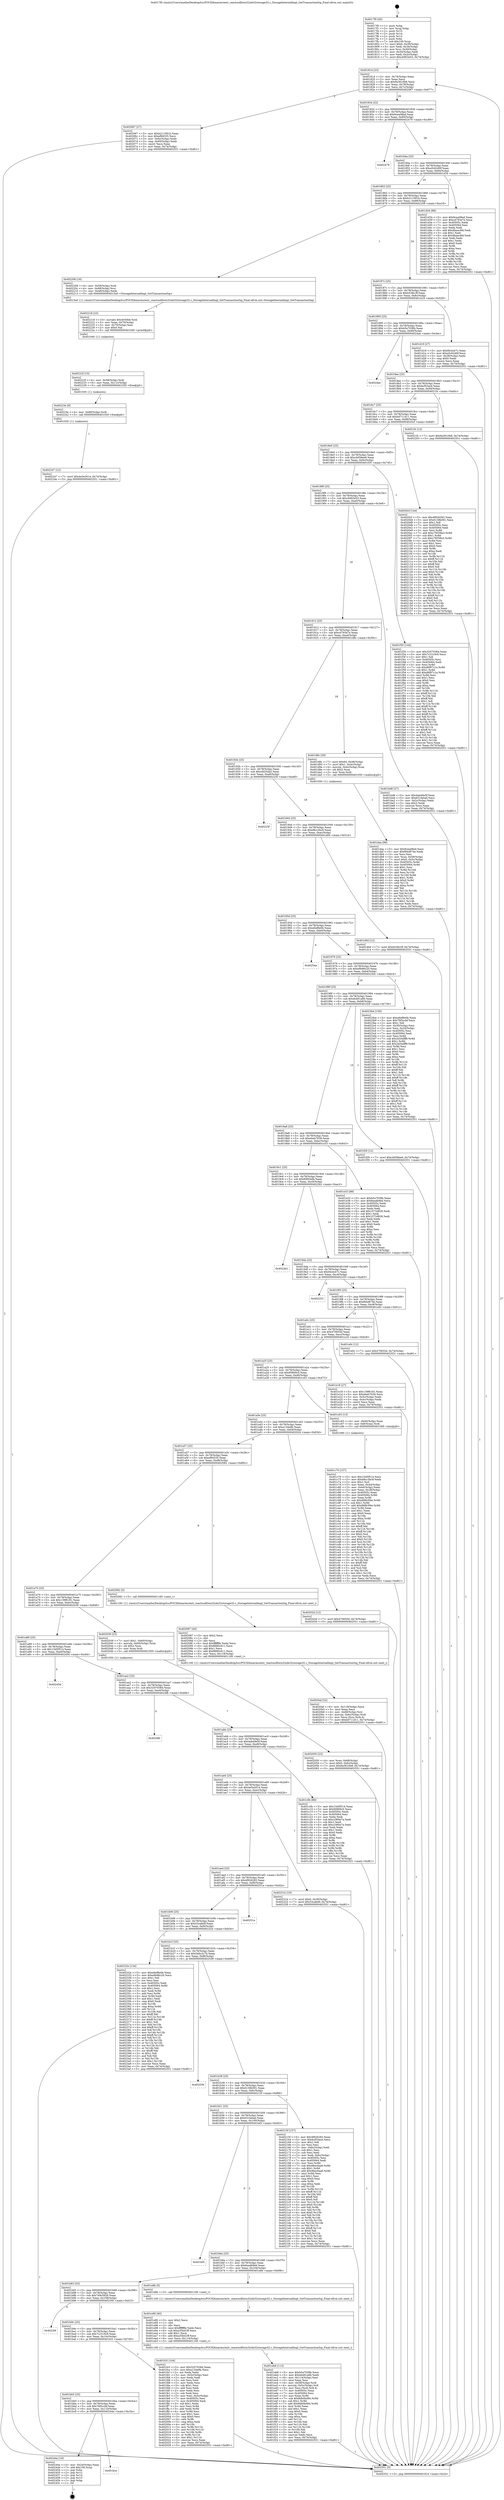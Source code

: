 digraph "0x4017f0" {
  label = "0x4017f0 (/mnt/c/Users/mathe/Desktop/tcc/POCII/binaries/extr_reactosdllwin32ole32storage32.c_StorageInternalImpl_GetTransactionSig_Final-ollvm.out::main(0))"
  labelloc = "t"
  node[shape=record]

  Entry [label="",width=0.3,height=0.3,shape=circle,fillcolor=black,style=filled]
  "0x40181d" [label="{
     0x40181d [23]\l
     | [instrs]\l
     &nbsp;&nbsp;0x40181d \<+3\>: mov -0x74(%rbp),%eax\l
     &nbsp;&nbsp;0x401820 \<+2\>: mov %eax,%ecx\l
     &nbsp;&nbsp;0x401822 \<+6\>: sub $0x9a3610b8,%ecx\l
     &nbsp;&nbsp;0x401828 \<+3\>: mov %eax,-0x78(%rbp)\l
     &nbsp;&nbsp;0x40182b \<+3\>: mov %ecx,-0x7c(%rbp)\l
     &nbsp;&nbsp;0x40182e \<+6\>: je 0000000000402067 \<main+0x877\>\l
  }"]
  "0x402067" [label="{
     0x402067 [27]\l
     | [instrs]\l
     &nbsp;&nbsp;0x402067 \<+5\>: mov $0xb211091b,%eax\l
     &nbsp;&nbsp;0x40206c \<+5\>: mov $0xef84535,%ecx\l
     &nbsp;&nbsp;0x402071 \<+3\>: mov -0x6c(%rbp),%edx\l
     &nbsp;&nbsp;0x402074 \<+3\>: cmp -0x60(%rbp),%edx\l
     &nbsp;&nbsp;0x402077 \<+3\>: cmovl %ecx,%eax\l
     &nbsp;&nbsp;0x40207a \<+3\>: mov %eax,-0x74(%rbp)\l
     &nbsp;&nbsp;0x40207d \<+5\>: jmp 0000000000402551 \<main+0xd61\>\l
  }"]
  "0x401834" [label="{
     0x401834 [22]\l
     | [instrs]\l
     &nbsp;&nbsp;0x401834 \<+5\>: jmp 0000000000401839 \<main+0x49\>\l
     &nbsp;&nbsp;0x401839 \<+3\>: mov -0x78(%rbp),%eax\l
     &nbsp;&nbsp;0x40183c \<+5\>: sub $0x9cea08ed,%eax\l
     &nbsp;&nbsp;0x401841 \<+3\>: mov %eax,-0x80(%rbp)\l
     &nbsp;&nbsp;0x401844 \<+6\>: je 0000000000402479 \<main+0xc89\>\l
  }"]
  Exit [label="",width=0.3,height=0.3,shape=circle,fillcolor=black,style=filled,peripheries=2]
  "0x402479" [label="{
     0x402479\l
  }", style=dashed]
  "0x40184a" [label="{
     0x40184a [25]\l
     | [instrs]\l
     &nbsp;&nbsp;0x40184a \<+5\>: jmp 000000000040184f \<main+0x5f\>\l
     &nbsp;&nbsp;0x40184f \<+3\>: mov -0x78(%rbp),%eax\l
     &nbsp;&nbsp;0x401852 \<+5\>: sub $0xa5c62d0f,%eax\l
     &nbsp;&nbsp;0x401857 \<+6\>: mov %eax,-0x84(%rbp)\l
     &nbsp;&nbsp;0x40185d \<+6\>: je 0000000000401d34 \<main+0x544\>\l
  }"]
  "0x401bce" [label="{
     0x401bce\l
  }", style=dashed]
  "0x401d34" [label="{
     0x401d34 [88]\l
     | [instrs]\l
     &nbsp;&nbsp;0x401d34 \<+5\>: mov $0x9cea08ed,%eax\l
     &nbsp;&nbsp;0x401d39 \<+5\>: mov $0xcd793e7e,%ecx\l
     &nbsp;&nbsp;0x401d3e \<+7\>: mov 0x40505c,%edx\l
     &nbsp;&nbsp;0x401d45 \<+7\>: mov 0x405064,%esi\l
     &nbsp;&nbsp;0x401d4c \<+2\>: mov %edx,%edi\l
     &nbsp;&nbsp;0x401d4e \<+6\>: add $0xdbaac4fd,%edi\l
     &nbsp;&nbsp;0x401d54 \<+3\>: sub $0x1,%edi\l
     &nbsp;&nbsp;0x401d57 \<+6\>: sub $0xdbaac4fd,%edi\l
     &nbsp;&nbsp;0x401d5d \<+3\>: imul %edi,%edx\l
     &nbsp;&nbsp;0x401d60 \<+3\>: and $0x1,%edx\l
     &nbsp;&nbsp;0x401d63 \<+3\>: cmp $0x0,%edx\l
     &nbsp;&nbsp;0x401d66 \<+4\>: sete %r8b\l
     &nbsp;&nbsp;0x401d6a \<+3\>: cmp $0xa,%esi\l
     &nbsp;&nbsp;0x401d6d \<+4\>: setl %r9b\l
     &nbsp;&nbsp;0x401d71 \<+3\>: mov %r8b,%r10b\l
     &nbsp;&nbsp;0x401d74 \<+3\>: and %r9b,%r10b\l
     &nbsp;&nbsp;0x401d77 \<+3\>: xor %r9b,%r8b\l
     &nbsp;&nbsp;0x401d7a \<+3\>: or %r8b,%r10b\l
     &nbsp;&nbsp;0x401d7d \<+4\>: test $0x1,%r10b\l
     &nbsp;&nbsp;0x401d81 \<+3\>: cmovne %ecx,%eax\l
     &nbsp;&nbsp;0x401d84 \<+3\>: mov %eax,-0x74(%rbp)\l
     &nbsp;&nbsp;0x401d87 \<+5\>: jmp 0000000000402551 \<main+0xd61\>\l
  }"]
  "0x401863" [label="{
     0x401863 [25]\l
     | [instrs]\l
     &nbsp;&nbsp;0x401863 \<+5\>: jmp 0000000000401868 \<main+0x78\>\l
     &nbsp;&nbsp;0x401868 \<+3\>: mov -0x78(%rbp),%eax\l
     &nbsp;&nbsp;0x40186b \<+5\>: sub $0xb211091b,%eax\l
     &nbsp;&nbsp;0x401870 \<+6\>: mov %eax,-0x88(%rbp)\l
     &nbsp;&nbsp;0x401876 \<+6\>: je 0000000000402208 \<main+0xa18\>\l
  }"]
  "0x40244a" [label="{
     0x40244a [19]\l
     | [instrs]\l
     &nbsp;&nbsp;0x40244a \<+3\>: mov -0x24(%rbp),%eax\l
     &nbsp;&nbsp;0x40244d \<+7\>: add $0x100,%rsp\l
     &nbsp;&nbsp;0x402454 \<+1\>: pop %rbx\l
     &nbsp;&nbsp;0x402455 \<+2\>: pop %r12\l
     &nbsp;&nbsp;0x402457 \<+2\>: pop %r14\l
     &nbsp;&nbsp;0x402459 \<+2\>: pop %r15\l
     &nbsp;&nbsp;0x40245b \<+1\>: pop %rbp\l
     &nbsp;&nbsp;0x40245c \<+1\>: ret\l
  }"]
  "0x402208" [label="{
     0x402208 [16]\l
     | [instrs]\l
     &nbsp;&nbsp;0x402208 \<+4\>: mov -0x58(%rbp),%rdi\l
     &nbsp;&nbsp;0x40220c \<+4\>: mov -0x68(%rbp),%rsi\l
     &nbsp;&nbsp;0x402210 \<+3\>: mov -0x48(%rbp),%edx\l
     &nbsp;&nbsp;0x402213 \<+5\>: call 00000000004015a0 \<StorageInternalImpl_GetTransactionSig\>\l
     | [calls]\l
     &nbsp;&nbsp;0x4015a0 \{1\} (/mnt/c/Users/mathe/Desktop/tcc/POCII/binaries/extr_reactosdllwin32ole32storage32.c_StorageInternalImpl_GetTransactionSig_Final-ollvm.out::StorageInternalImpl_GetTransactionSig)\l
  }"]
  "0x40187c" [label="{
     0x40187c [25]\l
     | [instrs]\l
     &nbsp;&nbsp;0x40187c \<+5\>: jmp 0000000000401881 \<main+0x91\>\l
     &nbsp;&nbsp;0x401881 \<+3\>: mov -0x78(%rbp),%eax\l
     &nbsp;&nbsp;0x401884 \<+5\>: sub $0xb53fe1ff,%eax\l
     &nbsp;&nbsp;0x401889 \<+6\>: mov %eax,-0x8c(%rbp)\l
     &nbsp;&nbsp;0x40188f \<+6\>: je 0000000000401d19 \<main+0x529\>\l
  }"]
  "0x402247" [label="{
     0x402247 [12]\l
     | [instrs]\l
     &nbsp;&nbsp;0x402247 \<+7\>: movl $0x4e5e2614,-0x74(%rbp)\l
     &nbsp;&nbsp;0x40224e \<+5\>: jmp 0000000000402551 \<main+0xd61\>\l
  }"]
  "0x401d19" [label="{
     0x401d19 [27]\l
     | [instrs]\l
     &nbsp;&nbsp;0x401d19 \<+5\>: mov $0xf4c4cb7c,%eax\l
     &nbsp;&nbsp;0x401d1e \<+5\>: mov $0xa5c62d0f,%ecx\l
     &nbsp;&nbsp;0x401d23 \<+3\>: mov -0x28(%rbp),%edx\l
     &nbsp;&nbsp;0x401d26 \<+3\>: cmp $0x0,%edx\l
     &nbsp;&nbsp;0x401d29 \<+3\>: cmove %ecx,%eax\l
     &nbsp;&nbsp;0x401d2c \<+3\>: mov %eax,-0x74(%rbp)\l
     &nbsp;&nbsp;0x401d2f \<+5\>: jmp 0000000000402551 \<main+0xd61\>\l
  }"]
  "0x401895" [label="{
     0x401895 [25]\l
     | [instrs]\l
     &nbsp;&nbsp;0x401895 \<+5\>: jmp 000000000040189a \<main+0xaa\>\l
     &nbsp;&nbsp;0x40189a \<+3\>: mov -0x78(%rbp),%eax\l
     &nbsp;&nbsp;0x40189d \<+5\>: sub $0xb5a7038b,%eax\l
     &nbsp;&nbsp;0x4018a2 \<+6\>: mov %eax,-0x90(%rbp)\l
     &nbsp;&nbsp;0x4018a8 \<+6\>: je 00000000004024ae \<main+0xcbe\>\l
  }"]
  "0x40223e" [label="{
     0x40223e [9]\l
     | [instrs]\l
     &nbsp;&nbsp;0x40223e \<+4\>: mov -0x68(%rbp),%rdi\l
     &nbsp;&nbsp;0x402242 \<+5\>: call 0000000000401030 \<free@plt\>\l
     | [calls]\l
     &nbsp;&nbsp;0x401030 \{1\} (unknown)\l
  }"]
  "0x4024ae" [label="{
     0x4024ae\l
  }", style=dashed]
  "0x4018ae" [label="{
     0x4018ae [25]\l
     | [instrs]\l
     &nbsp;&nbsp;0x4018ae \<+5\>: jmp 00000000004018b3 \<main+0xc3\>\l
     &nbsp;&nbsp;0x4018b3 \<+3\>: mov -0x78(%rbp),%eax\l
     &nbsp;&nbsp;0x4018b6 \<+5\>: sub $0xbcf53acb,%eax\l
     &nbsp;&nbsp;0x4018bb \<+6\>: mov %eax,-0x94(%rbp)\l
     &nbsp;&nbsp;0x4018c1 \<+6\>: je 00000000004021fc \<main+0xa0c\>\l
  }"]
  "0x40222f" [label="{
     0x40222f [15]\l
     | [instrs]\l
     &nbsp;&nbsp;0x40222f \<+4\>: mov -0x58(%rbp),%rdi\l
     &nbsp;&nbsp;0x402233 \<+6\>: mov %eax,-0x11c(%rbp)\l
     &nbsp;&nbsp;0x402239 \<+5\>: call 0000000000401030 \<free@plt\>\l
     | [calls]\l
     &nbsp;&nbsp;0x401030 \{1\} (unknown)\l
  }"]
  "0x4021fc" [label="{
     0x4021fc [12]\l
     | [instrs]\l
     &nbsp;&nbsp;0x4021fc \<+7\>: movl $0x9a3610b8,-0x74(%rbp)\l
     &nbsp;&nbsp;0x402203 \<+5\>: jmp 0000000000402551 \<main+0xd61\>\l
  }"]
  "0x4018c7" [label="{
     0x4018c7 [25]\l
     | [instrs]\l
     &nbsp;&nbsp;0x4018c7 \<+5\>: jmp 00000000004018cc \<main+0xdc\>\l
     &nbsp;&nbsp;0x4018cc \<+3\>: mov -0x78(%rbp),%eax\l
     &nbsp;&nbsp;0x4018cf \<+5\>: sub $0xbd711d11,%eax\l
     &nbsp;&nbsp;0x4018d4 \<+6\>: mov %eax,-0x98(%rbp)\l
     &nbsp;&nbsp;0x4018da \<+6\>: je 00000000004020cf \<main+0x8df\>\l
  }"]
  "0x402218" [label="{
     0x402218 [23]\l
     | [instrs]\l
     &nbsp;&nbsp;0x402218 \<+10\>: movabs $0x4030b6,%rdi\l
     &nbsp;&nbsp;0x402222 \<+3\>: mov %eax,-0x70(%rbp)\l
     &nbsp;&nbsp;0x402225 \<+3\>: mov -0x70(%rbp),%esi\l
     &nbsp;&nbsp;0x402228 \<+2\>: mov $0x0,%al\l
     &nbsp;&nbsp;0x40222a \<+5\>: call 0000000000401040 \<printf@plt\>\l
     | [calls]\l
     &nbsp;&nbsp;0x401040 \{1\} (unknown)\l
  }"]
  "0x4020cf" [label="{
     0x4020cf [144]\l
     | [instrs]\l
     &nbsp;&nbsp;0x4020cf \<+5\>: mov $0x4f926283,%eax\l
     &nbsp;&nbsp;0x4020d4 \<+5\>: mov $0x6138b591,%ecx\l
     &nbsp;&nbsp;0x4020d9 \<+2\>: mov $0x1,%dl\l
     &nbsp;&nbsp;0x4020db \<+7\>: mov 0x40505c,%esi\l
     &nbsp;&nbsp;0x4020e2 \<+7\>: mov 0x405064,%edi\l
     &nbsp;&nbsp;0x4020e9 \<+3\>: mov %esi,%r8d\l
     &nbsp;&nbsp;0x4020ec \<+7\>: add $0xc78558a3,%r8d\l
     &nbsp;&nbsp;0x4020f3 \<+4\>: sub $0x1,%r8d\l
     &nbsp;&nbsp;0x4020f7 \<+7\>: sub $0xc78558a3,%r8d\l
     &nbsp;&nbsp;0x4020fe \<+4\>: imul %r8d,%esi\l
     &nbsp;&nbsp;0x402102 \<+3\>: and $0x1,%esi\l
     &nbsp;&nbsp;0x402105 \<+3\>: cmp $0x0,%esi\l
     &nbsp;&nbsp;0x402108 \<+4\>: sete %r9b\l
     &nbsp;&nbsp;0x40210c \<+3\>: cmp $0xa,%edi\l
     &nbsp;&nbsp;0x40210f \<+4\>: setl %r10b\l
     &nbsp;&nbsp;0x402113 \<+3\>: mov %r9b,%r11b\l
     &nbsp;&nbsp;0x402116 \<+4\>: xor $0xff,%r11b\l
     &nbsp;&nbsp;0x40211a \<+3\>: mov %r10b,%bl\l
     &nbsp;&nbsp;0x40211d \<+3\>: xor $0xff,%bl\l
     &nbsp;&nbsp;0x402120 \<+3\>: xor $0x0,%dl\l
     &nbsp;&nbsp;0x402123 \<+3\>: mov %r11b,%r14b\l
     &nbsp;&nbsp;0x402126 \<+4\>: and $0x0,%r14b\l
     &nbsp;&nbsp;0x40212a \<+3\>: and %dl,%r9b\l
     &nbsp;&nbsp;0x40212d \<+3\>: mov %bl,%r15b\l
     &nbsp;&nbsp;0x402130 \<+4\>: and $0x0,%r15b\l
     &nbsp;&nbsp;0x402134 \<+3\>: and %dl,%r10b\l
     &nbsp;&nbsp;0x402137 \<+3\>: or %r9b,%r14b\l
     &nbsp;&nbsp;0x40213a \<+3\>: or %r10b,%r15b\l
     &nbsp;&nbsp;0x40213d \<+3\>: xor %r15b,%r14b\l
     &nbsp;&nbsp;0x402140 \<+3\>: or %bl,%r11b\l
     &nbsp;&nbsp;0x402143 \<+4\>: xor $0xff,%r11b\l
     &nbsp;&nbsp;0x402147 \<+3\>: or $0x0,%dl\l
     &nbsp;&nbsp;0x40214a \<+3\>: and %dl,%r11b\l
     &nbsp;&nbsp;0x40214d \<+3\>: or %r11b,%r14b\l
     &nbsp;&nbsp;0x402150 \<+4\>: test $0x1,%r14b\l
     &nbsp;&nbsp;0x402154 \<+3\>: cmovne %ecx,%eax\l
     &nbsp;&nbsp;0x402157 \<+3\>: mov %eax,-0x74(%rbp)\l
     &nbsp;&nbsp;0x40215a \<+5\>: jmp 0000000000402551 \<main+0xd61\>\l
  }"]
  "0x4018e0" [label="{
     0x4018e0 [25]\l
     | [instrs]\l
     &nbsp;&nbsp;0x4018e0 \<+5\>: jmp 00000000004018e5 \<main+0xf5\>\l
     &nbsp;&nbsp;0x4018e5 \<+3\>: mov -0x78(%rbp),%eax\l
     &nbsp;&nbsp;0x4018e8 \<+5\>: sub $0xcb058ee6,%eax\l
     &nbsp;&nbsp;0x4018ed \<+6\>: mov %eax,-0x9c(%rbp)\l
     &nbsp;&nbsp;0x4018f3 \<+6\>: je 0000000000401f35 \<main+0x745\>\l
  }"]
  "0x4020af" [label="{
     0x4020af [32]\l
     | [instrs]\l
     &nbsp;&nbsp;0x4020af \<+6\>: mov -0x118(%rbp),%ecx\l
     &nbsp;&nbsp;0x4020b5 \<+3\>: imul %eax,%ecx\l
     &nbsp;&nbsp;0x4020b8 \<+4\>: mov -0x68(%rbp),%rsi\l
     &nbsp;&nbsp;0x4020bc \<+4\>: movslq -0x6c(%rbp),%rdi\l
     &nbsp;&nbsp;0x4020c0 \<+3\>: mov %ecx,(%rsi,%rdi,4)\l
     &nbsp;&nbsp;0x4020c3 \<+7\>: movl $0xbd711d11,-0x74(%rbp)\l
     &nbsp;&nbsp;0x4020ca \<+5\>: jmp 0000000000402551 \<main+0xd61\>\l
  }"]
  "0x401f35" [label="{
     0x401f35 [144]\l
     | [instrs]\l
     &nbsp;&nbsp;0x401f35 \<+5\>: mov $0x32070384,%eax\l
     &nbsp;&nbsp;0x401f3a \<+5\>: mov $0x7c2319c9,%ecx\l
     &nbsp;&nbsp;0x401f3f \<+2\>: mov $0x1,%dl\l
     &nbsp;&nbsp;0x401f41 \<+7\>: mov 0x40505c,%esi\l
     &nbsp;&nbsp;0x401f48 \<+7\>: mov 0x405064,%edi\l
     &nbsp;&nbsp;0x401f4f \<+3\>: mov %esi,%r8d\l
     &nbsp;&nbsp;0x401f52 \<+7\>: sub $0xd6f97c1a,%r8d\l
     &nbsp;&nbsp;0x401f59 \<+4\>: sub $0x1,%r8d\l
     &nbsp;&nbsp;0x401f5d \<+7\>: add $0xd6f97c1a,%r8d\l
     &nbsp;&nbsp;0x401f64 \<+4\>: imul %r8d,%esi\l
     &nbsp;&nbsp;0x401f68 \<+3\>: and $0x1,%esi\l
     &nbsp;&nbsp;0x401f6b \<+3\>: cmp $0x0,%esi\l
     &nbsp;&nbsp;0x401f6e \<+4\>: sete %r9b\l
     &nbsp;&nbsp;0x401f72 \<+3\>: cmp $0xa,%edi\l
     &nbsp;&nbsp;0x401f75 \<+4\>: setl %r10b\l
     &nbsp;&nbsp;0x401f79 \<+3\>: mov %r9b,%r11b\l
     &nbsp;&nbsp;0x401f7c \<+4\>: xor $0xff,%r11b\l
     &nbsp;&nbsp;0x401f80 \<+3\>: mov %r10b,%bl\l
     &nbsp;&nbsp;0x401f83 \<+3\>: xor $0xff,%bl\l
     &nbsp;&nbsp;0x401f86 \<+3\>: xor $0x1,%dl\l
     &nbsp;&nbsp;0x401f89 \<+3\>: mov %r11b,%r14b\l
     &nbsp;&nbsp;0x401f8c \<+4\>: and $0xff,%r14b\l
     &nbsp;&nbsp;0x401f90 \<+3\>: and %dl,%r9b\l
     &nbsp;&nbsp;0x401f93 \<+3\>: mov %bl,%r15b\l
     &nbsp;&nbsp;0x401f96 \<+4\>: and $0xff,%r15b\l
     &nbsp;&nbsp;0x401f9a \<+3\>: and %dl,%r10b\l
     &nbsp;&nbsp;0x401f9d \<+3\>: or %r9b,%r14b\l
     &nbsp;&nbsp;0x401fa0 \<+3\>: or %r10b,%r15b\l
     &nbsp;&nbsp;0x401fa3 \<+3\>: xor %r15b,%r14b\l
     &nbsp;&nbsp;0x401fa6 \<+3\>: or %bl,%r11b\l
     &nbsp;&nbsp;0x401fa9 \<+4\>: xor $0xff,%r11b\l
     &nbsp;&nbsp;0x401fad \<+3\>: or $0x1,%dl\l
     &nbsp;&nbsp;0x401fb0 \<+3\>: and %dl,%r11b\l
     &nbsp;&nbsp;0x401fb3 \<+3\>: or %r11b,%r14b\l
     &nbsp;&nbsp;0x401fb6 \<+4\>: test $0x1,%r14b\l
     &nbsp;&nbsp;0x401fba \<+3\>: cmovne %ecx,%eax\l
     &nbsp;&nbsp;0x401fbd \<+3\>: mov %eax,-0x74(%rbp)\l
     &nbsp;&nbsp;0x401fc0 \<+5\>: jmp 0000000000402551 \<main+0xd61\>\l
  }"]
  "0x4018f9" [label="{
     0x4018f9 [25]\l
     | [instrs]\l
     &nbsp;&nbsp;0x4018f9 \<+5\>: jmp 00000000004018fe \<main+0x10e\>\l
     &nbsp;&nbsp;0x4018fe \<+3\>: mov -0x78(%rbp),%eax\l
     &nbsp;&nbsp;0x401901 \<+5\>: sub $0xcb903e53,%eax\l
     &nbsp;&nbsp;0x401906 \<+6\>: mov %eax,-0xa0(%rbp)\l
     &nbsp;&nbsp;0x40190c \<+6\>: je 0000000000401bd8 \<main+0x3e8\>\l
  }"]
  "0x402087" [label="{
     0x402087 [40]\l
     | [instrs]\l
     &nbsp;&nbsp;0x402087 \<+5\>: mov $0x2,%ecx\l
     &nbsp;&nbsp;0x40208c \<+1\>: cltd\l
     &nbsp;&nbsp;0x40208d \<+2\>: idiv %ecx\l
     &nbsp;&nbsp;0x40208f \<+6\>: imul $0xfffffffe,%edx,%ecx\l
     &nbsp;&nbsp;0x402095 \<+6\>: sub $0x8880c611,%ecx\l
     &nbsp;&nbsp;0x40209b \<+3\>: add $0x1,%ecx\l
     &nbsp;&nbsp;0x40209e \<+6\>: add $0x8880c611,%ecx\l
     &nbsp;&nbsp;0x4020a4 \<+6\>: mov %ecx,-0x118(%rbp)\l
     &nbsp;&nbsp;0x4020aa \<+5\>: call 0000000000401160 \<next_i\>\l
     | [calls]\l
     &nbsp;&nbsp;0x401160 \{1\} (/mnt/c/Users/mathe/Desktop/tcc/POCII/binaries/extr_reactosdllwin32ole32storage32.c_StorageInternalImpl_GetTransactionSig_Final-ollvm.out::next_i)\l
  }"]
  "0x401bd8" [label="{
     0x401bd8 [27]\l
     | [instrs]\l
     &nbsp;&nbsp;0x401bd8 \<+5\>: mov $0x4ab49e5f,%eax\l
     &nbsp;&nbsp;0x401bdd \<+5\>: mov $0x631fa0ad,%ecx\l
     &nbsp;&nbsp;0x401be2 \<+3\>: mov -0x2c(%rbp),%edx\l
     &nbsp;&nbsp;0x401be5 \<+3\>: cmp $0x2,%edx\l
     &nbsp;&nbsp;0x401be8 \<+3\>: cmovne %ecx,%eax\l
     &nbsp;&nbsp;0x401beb \<+3\>: mov %eax,-0x74(%rbp)\l
     &nbsp;&nbsp;0x401bee \<+5\>: jmp 0000000000402551 \<main+0xd61\>\l
  }"]
  "0x401912" [label="{
     0x401912 [25]\l
     | [instrs]\l
     &nbsp;&nbsp;0x401912 \<+5\>: jmp 0000000000401917 \<main+0x127\>\l
     &nbsp;&nbsp;0x401917 \<+3\>: mov -0x78(%rbp),%eax\l
     &nbsp;&nbsp;0x40191a \<+5\>: sub $0xcd793e7e,%eax\l
     &nbsp;&nbsp;0x40191f \<+6\>: mov %eax,-0xa4(%rbp)\l
     &nbsp;&nbsp;0x401925 \<+6\>: je 0000000000401d8c \<main+0x59c\>\l
  }"]
  "0x402551" [label="{
     0x402551 [5]\l
     | [instrs]\l
     &nbsp;&nbsp;0x402551 \<+5\>: jmp 000000000040181d \<main+0x2d\>\l
  }"]
  "0x4017f0" [label="{
     0x4017f0 [45]\l
     | [instrs]\l
     &nbsp;&nbsp;0x4017f0 \<+1\>: push %rbp\l
     &nbsp;&nbsp;0x4017f1 \<+3\>: mov %rsp,%rbp\l
     &nbsp;&nbsp;0x4017f4 \<+2\>: push %r15\l
     &nbsp;&nbsp;0x4017f6 \<+2\>: push %r14\l
     &nbsp;&nbsp;0x4017f8 \<+2\>: push %r12\l
     &nbsp;&nbsp;0x4017fa \<+1\>: push %rbx\l
     &nbsp;&nbsp;0x4017fb \<+7\>: sub $0x100,%rsp\l
     &nbsp;&nbsp;0x401802 \<+7\>: movl $0x0,-0x30(%rbp)\l
     &nbsp;&nbsp;0x401809 \<+3\>: mov %edi,-0x34(%rbp)\l
     &nbsp;&nbsp;0x40180c \<+4\>: mov %rsi,-0x40(%rbp)\l
     &nbsp;&nbsp;0x401810 \<+3\>: mov -0x34(%rbp),%edi\l
     &nbsp;&nbsp;0x401813 \<+3\>: mov %edi,-0x2c(%rbp)\l
     &nbsp;&nbsp;0x401816 \<+7\>: movl $0xcb903e53,-0x74(%rbp)\l
  }"]
  "0x402050" [label="{
     0x402050 [23]\l
     | [instrs]\l
     &nbsp;&nbsp;0x402050 \<+4\>: mov %rax,-0x68(%rbp)\l
     &nbsp;&nbsp;0x402054 \<+7\>: movl $0x0,-0x6c(%rbp)\l
     &nbsp;&nbsp;0x40205b \<+7\>: movl $0x9a3610b8,-0x74(%rbp)\l
     &nbsp;&nbsp;0x402062 \<+5\>: jmp 0000000000402551 \<main+0xd61\>\l
  }"]
  "0x401d8c" [label="{
     0x401d8c [30]\l
     | [instrs]\l
     &nbsp;&nbsp;0x401d8c \<+7\>: movl $0x64,-0x48(%rbp)\l
     &nbsp;&nbsp;0x401d93 \<+7\>: movl $0x1,-0x4c(%rbp)\l
     &nbsp;&nbsp;0x401d9a \<+4\>: movslq -0x4c(%rbp),%rax\l
     &nbsp;&nbsp;0x401d9e \<+4\>: shl $0x2,%rax\l
     &nbsp;&nbsp;0x401da2 \<+3\>: mov %rax,%rdi\l
     &nbsp;&nbsp;0x401da5 \<+5\>: call 0000000000401050 \<malloc@plt\>\l
     | [calls]\l
     &nbsp;&nbsp;0x401050 \{1\} (unknown)\l
  }"]
  "0x40192b" [label="{
     0x40192b [25]\l
     | [instrs]\l
     &nbsp;&nbsp;0x40192b \<+5\>: jmp 0000000000401930 \<main+0x140\>\l
     &nbsp;&nbsp;0x401930 \<+3\>: mov -0x78(%rbp),%eax\l
     &nbsp;&nbsp;0x401933 \<+5\>: sub $0xcfd25da3,%eax\l
     &nbsp;&nbsp;0x401938 \<+6\>: mov %eax,-0xa8(%rbp)\l
     &nbsp;&nbsp;0x40193e \<+6\>: je 000000000040225f \<main+0xa6f\>\l
  }"]
  "0x401bb5" [label="{
     0x401bb5 [25]\l
     | [instrs]\l
     &nbsp;&nbsp;0x401bb5 \<+5\>: jmp 0000000000401bba \<main+0x3ca\>\l
     &nbsp;&nbsp;0x401bba \<+3\>: mov -0x78(%rbp),%eax\l
     &nbsp;&nbsp;0x401bbd \<+5\>: sub $0x7fd5ccbf,%eax\l
     &nbsp;&nbsp;0x401bc2 \<+6\>: mov %eax,-0x110(%rbp)\l
     &nbsp;&nbsp;0x401bc8 \<+6\>: je 000000000040244a \<main+0xc5a\>\l
  }"]
  "0x40225f" [label="{
     0x40225f\l
  }", style=dashed]
  "0x401944" [label="{
     0x401944 [25]\l
     | [instrs]\l
     &nbsp;&nbsp;0x401944 \<+5\>: jmp 0000000000401949 \<main+0x159\>\l
     &nbsp;&nbsp;0x401949 \<+3\>: mov -0x78(%rbp),%eax\l
     &nbsp;&nbsp;0x40194c \<+5\>: sub $0xd8cc3bc9,%eax\l
     &nbsp;&nbsp;0x401951 \<+6\>: mov %eax,-0xac(%rbp)\l
     &nbsp;&nbsp;0x401957 \<+6\>: je 0000000000401d0d \<main+0x51d\>\l
  }"]
  "0x401fc5" [label="{
     0x401fc5 [104]\l
     | [instrs]\l
     &nbsp;&nbsp;0x401fc5 \<+5\>: mov $0x32070384,%eax\l
     &nbsp;&nbsp;0x401fca \<+5\>: mov $0xa134a9b,%ecx\l
     &nbsp;&nbsp;0x401fcf \<+2\>: xor %edx,%edx\l
     &nbsp;&nbsp;0x401fd1 \<+3\>: mov -0x5c(%rbp),%esi\l
     &nbsp;&nbsp;0x401fd4 \<+2\>: mov %edx,%edi\l
     &nbsp;&nbsp;0x401fd6 \<+2\>: sub %esi,%edi\l
     &nbsp;&nbsp;0x401fd8 \<+2\>: mov %edx,%esi\l
     &nbsp;&nbsp;0x401fda \<+3\>: sub $0x1,%esi\l
     &nbsp;&nbsp;0x401fdd \<+2\>: add %esi,%edi\l
     &nbsp;&nbsp;0x401fdf \<+2\>: mov %edx,%esi\l
     &nbsp;&nbsp;0x401fe1 \<+2\>: sub %edi,%esi\l
     &nbsp;&nbsp;0x401fe3 \<+3\>: mov %esi,-0x5c(%rbp)\l
     &nbsp;&nbsp;0x401fe6 \<+7\>: mov 0x40505c,%esi\l
     &nbsp;&nbsp;0x401fed \<+7\>: mov 0x405064,%edi\l
     &nbsp;&nbsp;0x401ff4 \<+3\>: sub $0x1,%edx\l
     &nbsp;&nbsp;0x401ff7 \<+3\>: mov %esi,%r8d\l
     &nbsp;&nbsp;0x401ffa \<+3\>: add %edx,%r8d\l
     &nbsp;&nbsp;0x401ffd \<+4\>: imul %r8d,%esi\l
     &nbsp;&nbsp;0x402001 \<+3\>: and $0x1,%esi\l
     &nbsp;&nbsp;0x402004 \<+3\>: cmp $0x0,%esi\l
     &nbsp;&nbsp;0x402007 \<+4\>: sete %r9b\l
     &nbsp;&nbsp;0x40200b \<+3\>: cmp $0xa,%edi\l
     &nbsp;&nbsp;0x40200e \<+4\>: setl %r10b\l
     &nbsp;&nbsp;0x402012 \<+3\>: mov %r9b,%r11b\l
     &nbsp;&nbsp;0x402015 \<+3\>: and %r10b,%r11b\l
     &nbsp;&nbsp;0x402018 \<+3\>: xor %r10b,%r9b\l
     &nbsp;&nbsp;0x40201b \<+3\>: or %r9b,%r11b\l
     &nbsp;&nbsp;0x40201e \<+4\>: test $0x1,%r11b\l
     &nbsp;&nbsp;0x402022 \<+3\>: cmovne %ecx,%eax\l
     &nbsp;&nbsp;0x402025 \<+3\>: mov %eax,-0x74(%rbp)\l
     &nbsp;&nbsp;0x402028 \<+5\>: jmp 0000000000402551 \<main+0xd61\>\l
  }"]
  "0x401d0d" [label="{
     0x401d0d [12]\l
     | [instrs]\l
     &nbsp;&nbsp;0x401d0d \<+7\>: movl $0xb53fe1ff,-0x74(%rbp)\l
     &nbsp;&nbsp;0x401d14 \<+5\>: jmp 0000000000402551 \<main+0xd61\>\l
  }"]
  "0x40195d" [label="{
     0x40195d [25]\l
     | [instrs]\l
     &nbsp;&nbsp;0x40195d \<+5\>: jmp 0000000000401962 \<main+0x172\>\l
     &nbsp;&nbsp;0x401962 \<+3\>: mov -0x78(%rbp),%eax\l
     &nbsp;&nbsp;0x401965 \<+5\>: sub $0xe6ef8e0b,%eax\l
     &nbsp;&nbsp;0x40196a \<+6\>: mov %eax,-0xb0(%rbp)\l
     &nbsp;&nbsp;0x401970 \<+6\>: je 000000000040254a \<main+0xd5a\>\l
  }"]
  "0x401b9c" [label="{
     0x401b9c [25]\l
     | [instrs]\l
     &nbsp;&nbsp;0x401b9c \<+5\>: jmp 0000000000401ba1 \<main+0x3b1\>\l
     &nbsp;&nbsp;0x401ba1 \<+3\>: mov -0x78(%rbp),%eax\l
     &nbsp;&nbsp;0x401ba4 \<+5\>: sub $0x7c2319c9,%eax\l
     &nbsp;&nbsp;0x401ba9 \<+6\>: mov %eax,-0x10c(%rbp)\l
     &nbsp;&nbsp;0x401baf \<+6\>: je 0000000000401fc5 \<main+0x7d5\>\l
  }"]
  "0x40254a" [label="{
     0x40254a\l
  }", style=dashed]
  "0x401976" [label="{
     0x401976 [25]\l
     | [instrs]\l
     &nbsp;&nbsp;0x401976 \<+5\>: jmp 000000000040197b \<main+0x18b\>\l
     &nbsp;&nbsp;0x40197b \<+3\>: mov -0x78(%rbp),%eax\l
     &nbsp;&nbsp;0x40197e \<+5\>: sub $0xe9b96c20,%eax\l
     &nbsp;&nbsp;0x401983 \<+6\>: mov %eax,-0xb4(%rbp)\l
     &nbsp;&nbsp;0x401989 \<+6\>: je 00000000004023b4 \<main+0xbc4\>\l
  }"]
  "0x40230f" [label="{
     0x40230f\l
  }", style=dashed]
  "0x4023b4" [label="{
     0x4023b4 [150]\l
     | [instrs]\l
     &nbsp;&nbsp;0x4023b4 \<+5\>: mov $0xe6ef8e0b,%eax\l
     &nbsp;&nbsp;0x4023b9 \<+5\>: mov $0x7fd5ccbf,%ecx\l
     &nbsp;&nbsp;0x4023be \<+2\>: mov $0x1,%dl\l
     &nbsp;&nbsp;0x4023c0 \<+3\>: mov -0x30(%rbp),%esi\l
     &nbsp;&nbsp;0x4023c3 \<+3\>: mov %esi,-0x24(%rbp)\l
     &nbsp;&nbsp;0x4023c6 \<+7\>: mov 0x40505c,%esi\l
     &nbsp;&nbsp;0x4023cd \<+7\>: mov 0x405064,%edi\l
     &nbsp;&nbsp;0x4023d4 \<+3\>: mov %esi,%r8d\l
     &nbsp;&nbsp;0x4023d7 \<+7\>: sub $0x2d34dff9,%r8d\l
     &nbsp;&nbsp;0x4023de \<+4\>: sub $0x1,%r8d\l
     &nbsp;&nbsp;0x4023e2 \<+7\>: add $0x2d34dff9,%r8d\l
     &nbsp;&nbsp;0x4023e9 \<+4\>: imul %r8d,%esi\l
     &nbsp;&nbsp;0x4023ed \<+3\>: and $0x1,%esi\l
     &nbsp;&nbsp;0x4023f0 \<+3\>: cmp $0x0,%esi\l
     &nbsp;&nbsp;0x4023f3 \<+4\>: sete %r9b\l
     &nbsp;&nbsp;0x4023f7 \<+3\>: cmp $0xa,%edi\l
     &nbsp;&nbsp;0x4023fa \<+4\>: setl %r10b\l
     &nbsp;&nbsp;0x4023fe \<+3\>: mov %r9b,%r11b\l
     &nbsp;&nbsp;0x402401 \<+4\>: xor $0xff,%r11b\l
     &nbsp;&nbsp;0x402405 \<+3\>: mov %r10b,%bl\l
     &nbsp;&nbsp;0x402408 \<+3\>: xor $0xff,%bl\l
     &nbsp;&nbsp;0x40240b \<+3\>: xor $0x1,%dl\l
     &nbsp;&nbsp;0x40240e \<+3\>: mov %r11b,%r14b\l
     &nbsp;&nbsp;0x402411 \<+4\>: and $0xff,%r14b\l
     &nbsp;&nbsp;0x402415 \<+3\>: and %dl,%r9b\l
     &nbsp;&nbsp;0x402418 \<+3\>: mov %bl,%r15b\l
     &nbsp;&nbsp;0x40241b \<+4\>: and $0xff,%r15b\l
     &nbsp;&nbsp;0x40241f \<+3\>: and %dl,%r10b\l
     &nbsp;&nbsp;0x402422 \<+3\>: or %r9b,%r14b\l
     &nbsp;&nbsp;0x402425 \<+3\>: or %r10b,%r15b\l
     &nbsp;&nbsp;0x402428 \<+3\>: xor %r15b,%r14b\l
     &nbsp;&nbsp;0x40242b \<+3\>: or %bl,%r11b\l
     &nbsp;&nbsp;0x40242e \<+4\>: xor $0xff,%r11b\l
     &nbsp;&nbsp;0x402432 \<+3\>: or $0x1,%dl\l
     &nbsp;&nbsp;0x402435 \<+3\>: and %dl,%r11b\l
     &nbsp;&nbsp;0x402438 \<+3\>: or %r11b,%r14b\l
     &nbsp;&nbsp;0x40243b \<+4\>: test $0x1,%r14b\l
     &nbsp;&nbsp;0x40243f \<+3\>: cmovne %ecx,%eax\l
     &nbsp;&nbsp;0x402442 \<+3\>: mov %eax,-0x74(%rbp)\l
     &nbsp;&nbsp;0x402445 \<+5\>: jmp 0000000000402551 \<main+0xd61\>\l
  }"]
  "0x40198f" [label="{
     0x40198f [25]\l
     | [instrs]\l
     &nbsp;&nbsp;0x40198f \<+5\>: jmp 0000000000401994 \<main+0x1a4\>\l
     &nbsp;&nbsp;0x401994 \<+3\>: mov -0x78(%rbp),%eax\l
     &nbsp;&nbsp;0x401997 \<+5\>: sub $0xeb481a6b,%eax\l
     &nbsp;&nbsp;0x40199c \<+6\>: mov %eax,-0xb8(%rbp)\l
     &nbsp;&nbsp;0x4019a2 \<+6\>: je 0000000000401f29 \<main+0x739\>\l
  }"]
  "0x401eb8" [label="{
     0x401eb8 [113]\l
     | [instrs]\l
     &nbsp;&nbsp;0x401eb8 \<+5\>: mov $0xb5a7038b,%ecx\l
     &nbsp;&nbsp;0x401ebd \<+5\>: mov $0xeb481a6b,%edx\l
     &nbsp;&nbsp;0x401ec2 \<+6\>: mov -0x114(%rbp),%esi\l
     &nbsp;&nbsp;0x401ec8 \<+3\>: imul %eax,%esi\l
     &nbsp;&nbsp;0x401ecb \<+4\>: mov -0x58(%rbp),%rdi\l
     &nbsp;&nbsp;0x401ecf \<+4\>: movslq -0x5c(%rbp),%r8\l
     &nbsp;&nbsp;0x401ed3 \<+4\>: mov %esi,(%rdi,%r8,4)\l
     &nbsp;&nbsp;0x401ed7 \<+7\>: mov 0x40505c,%eax\l
     &nbsp;&nbsp;0x401ede \<+7\>: mov 0x405064,%esi\l
     &nbsp;&nbsp;0x401ee5 \<+3\>: mov %eax,%r9d\l
     &nbsp;&nbsp;0x401ee8 \<+7\>: sub $0x8db0bd94,%r9d\l
     &nbsp;&nbsp;0x401eef \<+4\>: sub $0x1,%r9d\l
     &nbsp;&nbsp;0x401ef3 \<+7\>: add $0x8db0bd94,%r9d\l
     &nbsp;&nbsp;0x401efa \<+4\>: imul %r9d,%eax\l
     &nbsp;&nbsp;0x401efe \<+3\>: and $0x1,%eax\l
     &nbsp;&nbsp;0x401f01 \<+3\>: cmp $0x0,%eax\l
     &nbsp;&nbsp;0x401f04 \<+4\>: sete %r10b\l
     &nbsp;&nbsp;0x401f08 \<+3\>: cmp $0xa,%esi\l
     &nbsp;&nbsp;0x401f0b \<+4\>: setl %r11b\l
     &nbsp;&nbsp;0x401f0f \<+3\>: mov %r10b,%bl\l
     &nbsp;&nbsp;0x401f12 \<+3\>: and %r11b,%bl\l
     &nbsp;&nbsp;0x401f15 \<+3\>: xor %r11b,%r10b\l
     &nbsp;&nbsp;0x401f18 \<+3\>: or %r10b,%bl\l
     &nbsp;&nbsp;0x401f1b \<+3\>: test $0x1,%bl\l
     &nbsp;&nbsp;0x401f1e \<+3\>: cmovne %edx,%ecx\l
     &nbsp;&nbsp;0x401f21 \<+3\>: mov %ecx,-0x74(%rbp)\l
     &nbsp;&nbsp;0x401f24 \<+5\>: jmp 0000000000402551 \<main+0xd61\>\l
  }"]
  "0x401f29" [label="{
     0x401f29 [12]\l
     | [instrs]\l
     &nbsp;&nbsp;0x401f29 \<+7\>: movl $0xcb058ee6,-0x74(%rbp)\l
     &nbsp;&nbsp;0x401f30 \<+5\>: jmp 0000000000402551 \<main+0xd61\>\l
  }"]
  "0x4019a8" [label="{
     0x4019a8 [25]\l
     | [instrs]\l
     &nbsp;&nbsp;0x4019a8 \<+5\>: jmp 00000000004019ad \<main+0x1bd\>\l
     &nbsp;&nbsp;0x4019ad \<+3\>: mov -0x78(%rbp),%eax\l
     &nbsp;&nbsp;0x4019b0 \<+5\>: sub $0xebeb7639,%eax\l
     &nbsp;&nbsp;0x4019b5 \<+6\>: mov %eax,-0xbc(%rbp)\l
     &nbsp;&nbsp;0x4019bb \<+6\>: je 0000000000401e33 \<main+0x643\>\l
  }"]
  "0x401e90" [label="{
     0x401e90 [40]\l
     | [instrs]\l
     &nbsp;&nbsp;0x401e90 \<+5\>: mov $0x2,%ecx\l
     &nbsp;&nbsp;0x401e95 \<+1\>: cltd\l
     &nbsp;&nbsp;0x401e96 \<+2\>: idiv %ecx\l
     &nbsp;&nbsp;0x401e98 \<+6\>: imul $0xfffffffe,%edx,%ecx\l
     &nbsp;&nbsp;0x401e9e \<+6\>: sub $0xa35bd1ff,%ecx\l
     &nbsp;&nbsp;0x401ea4 \<+3\>: add $0x1,%ecx\l
     &nbsp;&nbsp;0x401ea7 \<+6\>: add $0xa35bd1ff,%ecx\l
     &nbsp;&nbsp;0x401ead \<+6\>: mov %ecx,-0x114(%rbp)\l
     &nbsp;&nbsp;0x401eb3 \<+5\>: call 0000000000401160 \<next_i\>\l
     | [calls]\l
     &nbsp;&nbsp;0x401160 \{1\} (/mnt/c/Users/mathe/Desktop/tcc/POCII/binaries/extr_reactosdllwin32ole32storage32.c_StorageInternalImpl_GetTransactionSig_Final-ollvm.out::next_i)\l
  }"]
  "0x401e33" [label="{
     0x401e33 [88]\l
     | [instrs]\l
     &nbsp;&nbsp;0x401e33 \<+5\>: mov $0xb5a7038b,%eax\l
     &nbsp;&nbsp;0x401e38 \<+5\>: mov $0x6eadb9eb,%ecx\l
     &nbsp;&nbsp;0x401e3d \<+7\>: mov 0x40505c,%edx\l
     &nbsp;&nbsp;0x401e44 \<+7\>: mov 0x405064,%esi\l
     &nbsp;&nbsp;0x401e4b \<+2\>: mov %edx,%edi\l
     &nbsp;&nbsp;0x401e4d \<+6\>: add $0x1072d826,%edi\l
     &nbsp;&nbsp;0x401e53 \<+3\>: sub $0x1,%edi\l
     &nbsp;&nbsp;0x401e56 \<+6\>: sub $0x1072d826,%edi\l
     &nbsp;&nbsp;0x401e5c \<+3\>: imul %edi,%edx\l
     &nbsp;&nbsp;0x401e5f \<+3\>: and $0x1,%edx\l
     &nbsp;&nbsp;0x401e62 \<+3\>: cmp $0x0,%edx\l
     &nbsp;&nbsp;0x401e65 \<+4\>: sete %r8b\l
     &nbsp;&nbsp;0x401e69 \<+3\>: cmp $0xa,%esi\l
     &nbsp;&nbsp;0x401e6c \<+4\>: setl %r9b\l
     &nbsp;&nbsp;0x401e70 \<+3\>: mov %r8b,%r10b\l
     &nbsp;&nbsp;0x401e73 \<+3\>: and %r9b,%r10b\l
     &nbsp;&nbsp;0x401e76 \<+3\>: xor %r9b,%r8b\l
     &nbsp;&nbsp;0x401e79 \<+3\>: or %r8b,%r10b\l
     &nbsp;&nbsp;0x401e7c \<+4\>: test $0x1,%r10b\l
     &nbsp;&nbsp;0x401e80 \<+3\>: cmovne %ecx,%eax\l
     &nbsp;&nbsp;0x401e83 \<+3\>: mov %eax,-0x74(%rbp)\l
     &nbsp;&nbsp;0x401e86 \<+5\>: jmp 0000000000402551 \<main+0xd61\>\l
  }"]
  "0x4019c1" [label="{
     0x4019c1 [25]\l
     | [instrs]\l
     &nbsp;&nbsp;0x4019c1 \<+5\>: jmp 00000000004019c6 \<main+0x1d6\>\l
     &nbsp;&nbsp;0x4019c6 \<+3\>: mov -0x78(%rbp),%eax\l
     &nbsp;&nbsp;0x4019c9 \<+5\>: sub $0xf0893efe,%eax\l
     &nbsp;&nbsp;0x4019ce \<+6\>: mov %eax,-0xc0(%rbp)\l
     &nbsp;&nbsp;0x4019d4 \<+6\>: je 00000000004022b2 \<main+0xac2\>\l
  }"]
  "0x401b83" [label="{
     0x401b83 [25]\l
     | [instrs]\l
     &nbsp;&nbsp;0x401b83 \<+5\>: jmp 0000000000401b88 \<main+0x398\>\l
     &nbsp;&nbsp;0x401b88 \<+3\>: mov -0x78(%rbp),%eax\l
     &nbsp;&nbsp;0x401b8b \<+5\>: sub $0x749c5826,%eax\l
     &nbsp;&nbsp;0x401b90 \<+6\>: mov %eax,-0x108(%rbp)\l
     &nbsp;&nbsp;0x401b96 \<+6\>: je 000000000040230f \<main+0xb1f\>\l
  }"]
  "0x4022b2" [label="{
     0x4022b2\l
  }", style=dashed]
  "0x4019da" [label="{
     0x4019da [25]\l
     | [instrs]\l
     &nbsp;&nbsp;0x4019da \<+5\>: jmp 00000000004019df \<main+0x1ef\>\l
     &nbsp;&nbsp;0x4019df \<+3\>: mov -0x78(%rbp),%eax\l
     &nbsp;&nbsp;0x4019e2 \<+5\>: sub $0xf4c4cb7c,%eax\l
     &nbsp;&nbsp;0x4019e7 \<+6\>: mov %eax,-0xc4(%rbp)\l
     &nbsp;&nbsp;0x4019ed \<+6\>: je 0000000000402253 \<main+0xa63\>\l
  }"]
  "0x401e8b" [label="{
     0x401e8b [5]\l
     | [instrs]\l
     &nbsp;&nbsp;0x401e8b \<+5\>: call 0000000000401160 \<next_i\>\l
     | [calls]\l
     &nbsp;&nbsp;0x401160 \{1\} (/mnt/c/Users/mathe/Desktop/tcc/POCII/binaries/extr_reactosdllwin32ole32storage32.c_StorageInternalImpl_GetTransactionSig_Final-ollvm.out::next_i)\l
  }"]
  "0x402253" [label="{
     0x402253\l
  }", style=dashed]
  "0x4019f3" [label="{
     0x4019f3 [25]\l
     | [instrs]\l
     &nbsp;&nbsp;0x4019f3 \<+5\>: jmp 00000000004019f8 \<main+0x208\>\l
     &nbsp;&nbsp;0x4019f8 \<+3\>: mov -0x78(%rbp),%eax\l
     &nbsp;&nbsp;0x4019fb \<+5\>: sub $0xf94d874e,%eax\l
     &nbsp;&nbsp;0x401a00 \<+6\>: mov %eax,-0xc8(%rbp)\l
     &nbsp;&nbsp;0x401a06 \<+6\>: je 0000000000401e0c \<main+0x61c\>\l
  }"]
  "0x401b6a" [label="{
     0x401b6a [25]\l
     | [instrs]\l
     &nbsp;&nbsp;0x401b6a \<+5\>: jmp 0000000000401b6f \<main+0x37f\>\l
     &nbsp;&nbsp;0x401b6f \<+3\>: mov -0x78(%rbp),%eax\l
     &nbsp;&nbsp;0x401b72 \<+5\>: sub $0x6eadb9eb,%eax\l
     &nbsp;&nbsp;0x401b77 \<+6\>: mov %eax,-0x104(%rbp)\l
     &nbsp;&nbsp;0x401b7d \<+6\>: je 0000000000401e8b \<main+0x69b\>\l
  }"]
  "0x401e0c" [label="{
     0x401e0c [12]\l
     | [instrs]\l
     &nbsp;&nbsp;0x401e0c \<+7\>: movl $0x470655d,-0x74(%rbp)\l
     &nbsp;&nbsp;0x401e13 \<+5\>: jmp 0000000000402551 \<main+0xd61\>\l
  }"]
  "0x401a0c" [label="{
     0x401a0c [25]\l
     | [instrs]\l
     &nbsp;&nbsp;0x401a0c \<+5\>: jmp 0000000000401a11 \<main+0x221\>\l
     &nbsp;&nbsp;0x401a11 \<+3\>: mov -0x78(%rbp),%eax\l
     &nbsp;&nbsp;0x401a14 \<+5\>: sub $0x470655d,%eax\l
     &nbsp;&nbsp;0x401a19 \<+6\>: mov %eax,-0xcc(%rbp)\l
     &nbsp;&nbsp;0x401a1f \<+6\>: je 0000000000401e18 \<main+0x628\>\l
  }"]
  "0x401bf3" [label="{
     0x401bf3\l
  }", style=dashed]
  "0x401e18" [label="{
     0x401e18 [27]\l
     | [instrs]\l
     &nbsp;&nbsp;0x401e18 \<+5\>: mov $0x139f6181,%eax\l
     &nbsp;&nbsp;0x401e1d \<+5\>: mov $0xebeb7639,%ecx\l
     &nbsp;&nbsp;0x401e22 \<+3\>: mov -0x5c(%rbp),%edx\l
     &nbsp;&nbsp;0x401e25 \<+3\>: cmp -0x4c(%rbp),%edx\l
     &nbsp;&nbsp;0x401e28 \<+3\>: cmovl %ecx,%eax\l
     &nbsp;&nbsp;0x401e2b \<+3\>: mov %eax,-0x74(%rbp)\l
     &nbsp;&nbsp;0x401e2e \<+5\>: jmp 0000000000402551 \<main+0xd61\>\l
  }"]
  "0x401a25" [label="{
     0x401a25 [25]\l
     | [instrs]\l
     &nbsp;&nbsp;0x401a25 \<+5\>: jmp 0000000000401a2a \<main+0x23a\>\l
     &nbsp;&nbsp;0x401a2a \<+3\>: mov -0x78(%rbp),%eax\l
     &nbsp;&nbsp;0x401a2d \<+5\>: sub $0x60809c0,%eax\l
     &nbsp;&nbsp;0x401a32 \<+6\>: mov %eax,-0xd0(%rbp)\l
     &nbsp;&nbsp;0x401a38 \<+6\>: je 0000000000401c63 \<main+0x473\>\l
  }"]
  "0x401b51" [label="{
     0x401b51 [25]\l
     | [instrs]\l
     &nbsp;&nbsp;0x401b51 \<+5\>: jmp 0000000000401b56 \<main+0x366\>\l
     &nbsp;&nbsp;0x401b56 \<+3\>: mov -0x78(%rbp),%eax\l
     &nbsp;&nbsp;0x401b59 \<+5\>: sub $0x631fa0ad,%eax\l
     &nbsp;&nbsp;0x401b5e \<+6\>: mov %eax,-0x100(%rbp)\l
     &nbsp;&nbsp;0x401b64 \<+6\>: je 0000000000401bf3 \<main+0x403\>\l
  }"]
  "0x401c63" [label="{
     0x401c63 [13]\l
     | [instrs]\l
     &nbsp;&nbsp;0x401c63 \<+4\>: mov -0x40(%rbp),%rax\l
     &nbsp;&nbsp;0x401c67 \<+4\>: mov 0x8(%rax),%rdi\l
     &nbsp;&nbsp;0x401c6b \<+5\>: call 0000000000401060 \<atoi@plt\>\l
     | [calls]\l
     &nbsp;&nbsp;0x401060 \{1\} (unknown)\l
  }"]
  "0x401a3e" [label="{
     0x401a3e [25]\l
     | [instrs]\l
     &nbsp;&nbsp;0x401a3e \<+5\>: jmp 0000000000401a43 \<main+0x253\>\l
     &nbsp;&nbsp;0x401a43 \<+3\>: mov -0x78(%rbp),%eax\l
     &nbsp;&nbsp;0x401a46 \<+5\>: sub $0xa134a9b,%eax\l
     &nbsp;&nbsp;0x401a4b \<+6\>: mov %eax,-0xd4(%rbp)\l
     &nbsp;&nbsp;0x401a51 \<+6\>: je 000000000040202d \<main+0x83d\>\l
  }"]
  "0x40215f" [label="{
     0x40215f [157]\l
     | [instrs]\l
     &nbsp;&nbsp;0x40215f \<+5\>: mov $0x4f926283,%eax\l
     &nbsp;&nbsp;0x402164 \<+5\>: mov $0xbcf53acb,%ecx\l
     &nbsp;&nbsp;0x402169 \<+2\>: mov $0x1,%dl\l
     &nbsp;&nbsp;0x40216b \<+2\>: xor %esi,%esi\l
     &nbsp;&nbsp;0x40216d \<+3\>: mov -0x6c(%rbp),%edi\l
     &nbsp;&nbsp;0x402170 \<+3\>: sub $0x1,%esi\l
     &nbsp;&nbsp;0x402173 \<+2\>: sub %esi,%edi\l
     &nbsp;&nbsp;0x402175 \<+3\>: mov %edi,-0x6c(%rbp)\l
     &nbsp;&nbsp;0x402178 \<+7\>: mov 0x40505c,%esi\l
     &nbsp;&nbsp;0x40217f \<+7\>: mov 0x405064,%edi\l
     &nbsp;&nbsp;0x402186 \<+3\>: mov %esi,%r8d\l
     &nbsp;&nbsp;0x402189 \<+7\>: sub $0x48ac0aa6,%r8d\l
     &nbsp;&nbsp;0x402190 \<+4\>: sub $0x1,%r8d\l
     &nbsp;&nbsp;0x402194 \<+7\>: add $0x48ac0aa6,%r8d\l
     &nbsp;&nbsp;0x40219b \<+4\>: imul %r8d,%esi\l
     &nbsp;&nbsp;0x40219f \<+3\>: and $0x1,%esi\l
     &nbsp;&nbsp;0x4021a2 \<+3\>: cmp $0x0,%esi\l
     &nbsp;&nbsp;0x4021a5 \<+4\>: sete %r9b\l
     &nbsp;&nbsp;0x4021a9 \<+3\>: cmp $0xa,%edi\l
     &nbsp;&nbsp;0x4021ac \<+4\>: setl %r10b\l
     &nbsp;&nbsp;0x4021b0 \<+3\>: mov %r9b,%r11b\l
     &nbsp;&nbsp;0x4021b3 \<+4\>: xor $0xff,%r11b\l
     &nbsp;&nbsp;0x4021b7 \<+3\>: mov %r10b,%bl\l
     &nbsp;&nbsp;0x4021ba \<+3\>: xor $0xff,%bl\l
     &nbsp;&nbsp;0x4021bd \<+3\>: xor $0x0,%dl\l
     &nbsp;&nbsp;0x4021c0 \<+3\>: mov %r11b,%r14b\l
     &nbsp;&nbsp;0x4021c3 \<+4\>: and $0x0,%r14b\l
     &nbsp;&nbsp;0x4021c7 \<+3\>: and %dl,%r9b\l
     &nbsp;&nbsp;0x4021ca \<+3\>: mov %bl,%r15b\l
     &nbsp;&nbsp;0x4021cd \<+4\>: and $0x0,%r15b\l
     &nbsp;&nbsp;0x4021d1 \<+3\>: and %dl,%r10b\l
     &nbsp;&nbsp;0x4021d4 \<+3\>: or %r9b,%r14b\l
     &nbsp;&nbsp;0x4021d7 \<+3\>: or %r10b,%r15b\l
     &nbsp;&nbsp;0x4021da \<+3\>: xor %r15b,%r14b\l
     &nbsp;&nbsp;0x4021dd \<+3\>: or %bl,%r11b\l
     &nbsp;&nbsp;0x4021e0 \<+4\>: xor $0xff,%r11b\l
     &nbsp;&nbsp;0x4021e4 \<+3\>: or $0x0,%dl\l
     &nbsp;&nbsp;0x4021e7 \<+3\>: and %dl,%r11b\l
     &nbsp;&nbsp;0x4021ea \<+3\>: or %r11b,%r14b\l
     &nbsp;&nbsp;0x4021ed \<+4\>: test $0x1,%r14b\l
     &nbsp;&nbsp;0x4021f1 \<+3\>: cmovne %ecx,%eax\l
     &nbsp;&nbsp;0x4021f4 \<+3\>: mov %eax,-0x74(%rbp)\l
     &nbsp;&nbsp;0x4021f7 \<+5\>: jmp 0000000000402551 \<main+0xd61\>\l
  }"]
  "0x40202d" [label="{
     0x40202d [12]\l
     | [instrs]\l
     &nbsp;&nbsp;0x40202d \<+7\>: movl $0x470655d,-0x74(%rbp)\l
     &nbsp;&nbsp;0x402034 \<+5\>: jmp 0000000000402551 \<main+0xd61\>\l
  }"]
  "0x401a57" [label="{
     0x401a57 [25]\l
     | [instrs]\l
     &nbsp;&nbsp;0x401a57 \<+5\>: jmp 0000000000401a5c \<main+0x26c\>\l
     &nbsp;&nbsp;0x401a5c \<+3\>: mov -0x78(%rbp),%eax\l
     &nbsp;&nbsp;0x401a5f \<+5\>: sub $0xef84535,%eax\l
     &nbsp;&nbsp;0x401a64 \<+6\>: mov %eax,-0xd8(%rbp)\l
     &nbsp;&nbsp;0x401a6a \<+6\>: je 0000000000402082 \<main+0x892\>\l
  }"]
  "0x401b38" [label="{
     0x401b38 [25]\l
     | [instrs]\l
     &nbsp;&nbsp;0x401b38 \<+5\>: jmp 0000000000401b3d \<main+0x34d\>\l
     &nbsp;&nbsp;0x401b3d \<+3\>: mov -0x78(%rbp),%eax\l
     &nbsp;&nbsp;0x401b40 \<+5\>: sub $0x6138b591,%eax\l
     &nbsp;&nbsp;0x401b45 \<+6\>: mov %eax,-0xfc(%rbp)\l
     &nbsp;&nbsp;0x401b4b \<+6\>: je 000000000040215f \<main+0x96f\>\l
  }"]
  "0x402082" [label="{
     0x402082 [5]\l
     | [instrs]\l
     &nbsp;&nbsp;0x402082 \<+5\>: call 0000000000401160 \<next_i\>\l
     | [calls]\l
     &nbsp;&nbsp;0x401160 \{1\} (/mnt/c/Users/mathe/Desktop/tcc/POCII/binaries/extr_reactosdllwin32ole32storage32.c_StorageInternalImpl_GetTransactionSig_Final-ollvm.out::next_i)\l
  }"]
  "0x401a70" [label="{
     0x401a70 [25]\l
     | [instrs]\l
     &nbsp;&nbsp;0x401a70 \<+5\>: jmp 0000000000401a75 \<main+0x285\>\l
     &nbsp;&nbsp;0x401a75 \<+3\>: mov -0x78(%rbp),%eax\l
     &nbsp;&nbsp;0x401a78 \<+5\>: sub $0x139f6181,%eax\l
     &nbsp;&nbsp;0x401a7d \<+6\>: mov %eax,-0xdc(%rbp)\l
     &nbsp;&nbsp;0x401a83 \<+6\>: je 0000000000402039 \<main+0x849\>\l
  }"]
  "0x402539" [label="{
     0x402539\l
  }", style=dashed]
  "0x402039" [label="{
     0x402039 [23]\l
     | [instrs]\l
     &nbsp;&nbsp;0x402039 \<+7\>: movl $0x1,-0x60(%rbp)\l
     &nbsp;&nbsp;0x402040 \<+4\>: movslq -0x60(%rbp),%rax\l
     &nbsp;&nbsp;0x402044 \<+4\>: shl $0x2,%rax\l
     &nbsp;&nbsp;0x402048 \<+3\>: mov %rax,%rdi\l
     &nbsp;&nbsp;0x40204b \<+5\>: call 0000000000401050 \<malloc@plt\>\l
     | [calls]\l
     &nbsp;&nbsp;0x401050 \{1\} (unknown)\l
  }"]
  "0x401a89" [label="{
     0x401a89 [25]\l
     | [instrs]\l
     &nbsp;&nbsp;0x401a89 \<+5\>: jmp 0000000000401a8e \<main+0x29e\>\l
     &nbsp;&nbsp;0x401a8e \<+3\>: mov -0x78(%rbp),%eax\l
     &nbsp;&nbsp;0x401a91 \<+5\>: sub $0x15d5f514,%eax\l
     &nbsp;&nbsp;0x401a96 \<+6\>: mov %eax,-0xe0(%rbp)\l
     &nbsp;&nbsp;0x401a9c \<+6\>: je 000000000040245d \<main+0xc6d\>\l
  }"]
  "0x401b1f" [label="{
     0x401b1f [25]\l
     | [instrs]\l
     &nbsp;&nbsp;0x401b1f \<+5\>: jmp 0000000000401b24 \<main+0x334\>\l
     &nbsp;&nbsp;0x401b24 \<+3\>: mov -0x78(%rbp),%eax\l
     &nbsp;&nbsp;0x401b27 \<+5\>: sub $0x5ddc2c7b,%eax\l
     &nbsp;&nbsp;0x401b2c \<+6\>: mov %eax,-0xf8(%rbp)\l
     &nbsp;&nbsp;0x401b32 \<+6\>: je 0000000000402539 \<main+0xd49\>\l
  }"]
  "0x40245d" [label="{
     0x40245d\l
  }", style=dashed]
  "0x401aa2" [label="{
     0x401aa2 [25]\l
     | [instrs]\l
     &nbsp;&nbsp;0x401aa2 \<+5\>: jmp 0000000000401aa7 \<main+0x2b7\>\l
     &nbsp;&nbsp;0x401aa7 \<+3\>: mov -0x78(%rbp),%eax\l
     &nbsp;&nbsp;0x401aaa \<+5\>: sub $0x32070384,%eax\l
     &nbsp;&nbsp;0x401aaf \<+6\>: mov %eax,-0xe4(%rbp)\l
     &nbsp;&nbsp;0x401ab5 \<+6\>: je 00000000004024fb \<main+0xd0b\>\l
  }"]
  "0x40232e" [label="{
     0x40232e [134]\l
     | [instrs]\l
     &nbsp;&nbsp;0x40232e \<+5\>: mov $0xe6ef8e0b,%eax\l
     &nbsp;&nbsp;0x402333 \<+5\>: mov $0xe9b96c20,%ecx\l
     &nbsp;&nbsp;0x402338 \<+2\>: mov $0x1,%dl\l
     &nbsp;&nbsp;0x40233a \<+2\>: xor %esi,%esi\l
     &nbsp;&nbsp;0x40233c \<+7\>: mov 0x40505c,%edi\l
     &nbsp;&nbsp;0x402343 \<+8\>: mov 0x405064,%r8d\l
     &nbsp;&nbsp;0x40234b \<+3\>: sub $0x1,%esi\l
     &nbsp;&nbsp;0x40234e \<+3\>: mov %edi,%r9d\l
     &nbsp;&nbsp;0x402351 \<+3\>: add %esi,%r9d\l
     &nbsp;&nbsp;0x402354 \<+4\>: imul %r9d,%edi\l
     &nbsp;&nbsp;0x402358 \<+3\>: and $0x1,%edi\l
     &nbsp;&nbsp;0x40235b \<+3\>: cmp $0x0,%edi\l
     &nbsp;&nbsp;0x40235e \<+4\>: sete %r10b\l
     &nbsp;&nbsp;0x402362 \<+4\>: cmp $0xa,%r8d\l
     &nbsp;&nbsp;0x402366 \<+4\>: setl %r11b\l
     &nbsp;&nbsp;0x40236a \<+3\>: mov %r10b,%bl\l
     &nbsp;&nbsp;0x40236d \<+3\>: xor $0xff,%bl\l
     &nbsp;&nbsp;0x402370 \<+3\>: mov %r11b,%r14b\l
     &nbsp;&nbsp;0x402373 \<+4\>: xor $0xff,%r14b\l
     &nbsp;&nbsp;0x402377 \<+3\>: xor $0x1,%dl\l
     &nbsp;&nbsp;0x40237a \<+3\>: mov %bl,%r15b\l
     &nbsp;&nbsp;0x40237d \<+4\>: and $0xff,%r15b\l
     &nbsp;&nbsp;0x402381 \<+3\>: and %dl,%r10b\l
     &nbsp;&nbsp;0x402384 \<+3\>: mov %r14b,%r12b\l
     &nbsp;&nbsp;0x402387 \<+4\>: and $0xff,%r12b\l
     &nbsp;&nbsp;0x40238b \<+3\>: and %dl,%r11b\l
     &nbsp;&nbsp;0x40238e \<+3\>: or %r10b,%r15b\l
     &nbsp;&nbsp;0x402391 \<+3\>: or %r11b,%r12b\l
     &nbsp;&nbsp;0x402394 \<+3\>: xor %r12b,%r15b\l
     &nbsp;&nbsp;0x402397 \<+3\>: or %r14b,%bl\l
     &nbsp;&nbsp;0x40239a \<+3\>: xor $0xff,%bl\l
     &nbsp;&nbsp;0x40239d \<+3\>: or $0x1,%dl\l
     &nbsp;&nbsp;0x4023a0 \<+2\>: and %dl,%bl\l
     &nbsp;&nbsp;0x4023a2 \<+3\>: or %bl,%r15b\l
     &nbsp;&nbsp;0x4023a5 \<+4\>: test $0x1,%r15b\l
     &nbsp;&nbsp;0x4023a9 \<+3\>: cmovne %ecx,%eax\l
     &nbsp;&nbsp;0x4023ac \<+3\>: mov %eax,-0x74(%rbp)\l
     &nbsp;&nbsp;0x4023af \<+5\>: jmp 0000000000402551 \<main+0xd61\>\l
  }"]
  "0x4024fb" [label="{
     0x4024fb\l
  }", style=dashed]
  "0x401abb" [label="{
     0x401abb [25]\l
     | [instrs]\l
     &nbsp;&nbsp;0x401abb \<+5\>: jmp 0000000000401ac0 \<main+0x2d0\>\l
     &nbsp;&nbsp;0x401ac0 \<+3\>: mov -0x78(%rbp),%eax\l
     &nbsp;&nbsp;0x401ac3 \<+5\>: sub $0x4ab49e5f,%eax\l
     &nbsp;&nbsp;0x401ac8 \<+6\>: mov %eax,-0xe8(%rbp)\l
     &nbsp;&nbsp;0x401ace \<+6\>: je 0000000000401c0b \<main+0x41b\>\l
  }"]
  "0x401b06" [label="{
     0x401b06 [25]\l
     | [instrs]\l
     &nbsp;&nbsp;0x401b06 \<+5\>: jmp 0000000000401b0b \<main+0x31b\>\l
     &nbsp;&nbsp;0x401b0b \<+3\>: mov -0x78(%rbp),%eax\l
     &nbsp;&nbsp;0x401b0e \<+5\>: sub $0x53cafe0f,%eax\l
     &nbsp;&nbsp;0x401b13 \<+6\>: mov %eax,-0xf4(%rbp)\l
     &nbsp;&nbsp;0x401b19 \<+6\>: je 000000000040232e \<main+0xb3e\>\l
  }"]
  "0x401c0b" [label="{
     0x401c0b [88]\l
     | [instrs]\l
     &nbsp;&nbsp;0x401c0b \<+5\>: mov $0x15d5f514,%eax\l
     &nbsp;&nbsp;0x401c10 \<+5\>: mov $0x60809c0,%ecx\l
     &nbsp;&nbsp;0x401c15 \<+7\>: mov 0x40505c,%edx\l
     &nbsp;&nbsp;0x401c1c \<+7\>: mov 0x405064,%esi\l
     &nbsp;&nbsp;0x401c23 \<+2\>: mov %edx,%edi\l
     &nbsp;&nbsp;0x401c25 \<+6\>: sub $0xc29f4e7a,%edi\l
     &nbsp;&nbsp;0x401c2b \<+3\>: sub $0x1,%edi\l
     &nbsp;&nbsp;0x401c2e \<+6\>: add $0xc29f4e7a,%edi\l
     &nbsp;&nbsp;0x401c34 \<+3\>: imul %edi,%edx\l
     &nbsp;&nbsp;0x401c37 \<+3\>: and $0x1,%edx\l
     &nbsp;&nbsp;0x401c3a \<+3\>: cmp $0x0,%edx\l
     &nbsp;&nbsp;0x401c3d \<+4\>: sete %r8b\l
     &nbsp;&nbsp;0x401c41 \<+3\>: cmp $0xa,%esi\l
     &nbsp;&nbsp;0x401c44 \<+4\>: setl %r9b\l
     &nbsp;&nbsp;0x401c48 \<+3\>: mov %r8b,%r10b\l
     &nbsp;&nbsp;0x401c4b \<+3\>: and %r9b,%r10b\l
     &nbsp;&nbsp;0x401c4e \<+3\>: xor %r9b,%r8b\l
     &nbsp;&nbsp;0x401c51 \<+3\>: or %r8b,%r10b\l
     &nbsp;&nbsp;0x401c54 \<+4\>: test $0x1,%r10b\l
     &nbsp;&nbsp;0x401c58 \<+3\>: cmovne %ecx,%eax\l
     &nbsp;&nbsp;0x401c5b \<+3\>: mov %eax,-0x74(%rbp)\l
     &nbsp;&nbsp;0x401c5e \<+5\>: jmp 0000000000402551 \<main+0xd61\>\l
  }"]
  "0x401ad4" [label="{
     0x401ad4 [25]\l
     | [instrs]\l
     &nbsp;&nbsp;0x401ad4 \<+5\>: jmp 0000000000401ad9 \<main+0x2e9\>\l
     &nbsp;&nbsp;0x401ad9 \<+3\>: mov -0x78(%rbp),%eax\l
     &nbsp;&nbsp;0x401adc \<+5\>: sub $0x4e5e2614,%eax\l
     &nbsp;&nbsp;0x401ae1 \<+6\>: mov %eax,-0xec(%rbp)\l
     &nbsp;&nbsp;0x401ae7 \<+6\>: je 000000000040231b \<main+0xb2b\>\l
  }"]
  "0x401c70" [label="{
     0x401c70 [157]\l
     | [instrs]\l
     &nbsp;&nbsp;0x401c70 \<+5\>: mov $0x15d5f514,%ecx\l
     &nbsp;&nbsp;0x401c75 \<+5\>: mov $0xd8cc3bc9,%edx\l
     &nbsp;&nbsp;0x401c7a \<+3\>: mov $0x1,%sil\l
     &nbsp;&nbsp;0x401c7d \<+3\>: mov %eax,-0x44(%rbp)\l
     &nbsp;&nbsp;0x401c80 \<+3\>: mov -0x44(%rbp),%eax\l
     &nbsp;&nbsp;0x401c83 \<+3\>: mov %eax,-0x28(%rbp)\l
     &nbsp;&nbsp;0x401c86 \<+7\>: mov 0x40505c,%eax\l
     &nbsp;&nbsp;0x401c8d \<+8\>: mov 0x405064,%r8d\l
     &nbsp;&nbsp;0x401c95 \<+3\>: mov %eax,%r9d\l
     &nbsp;&nbsp;0x401c98 \<+7\>: sub $0xd68b3f4e,%r9d\l
     &nbsp;&nbsp;0x401c9f \<+4\>: sub $0x1,%r9d\l
     &nbsp;&nbsp;0x401ca3 \<+7\>: add $0xd68b3f4e,%r9d\l
     &nbsp;&nbsp;0x401caa \<+4\>: imul %r9d,%eax\l
     &nbsp;&nbsp;0x401cae \<+3\>: and $0x1,%eax\l
     &nbsp;&nbsp;0x401cb1 \<+3\>: cmp $0x0,%eax\l
     &nbsp;&nbsp;0x401cb4 \<+4\>: sete %r10b\l
     &nbsp;&nbsp;0x401cb8 \<+4\>: cmp $0xa,%r8d\l
     &nbsp;&nbsp;0x401cbc \<+4\>: setl %r11b\l
     &nbsp;&nbsp;0x401cc0 \<+3\>: mov %r10b,%bl\l
     &nbsp;&nbsp;0x401cc3 \<+3\>: xor $0xff,%bl\l
     &nbsp;&nbsp;0x401cc6 \<+3\>: mov %r11b,%r14b\l
     &nbsp;&nbsp;0x401cc9 \<+4\>: xor $0xff,%r14b\l
     &nbsp;&nbsp;0x401ccd \<+4\>: xor $0x0,%sil\l
     &nbsp;&nbsp;0x401cd1 \<+3\>: mov %bl,%r15b\l
     &nbsp;&nbsp;0x401cd4 \<+4\>: and $0x0,%r15b\l
     &nbsp;&nbsp;0x401cd8 \<+3\>: and %sil,%r10b\l
     &nbsp;&nbsp;0x401cdb \<+3\>: mov %r14b,%r12b\l
     &nbsp;&nbsp;0x401cde \<+4\>: and $0x0,%r12b\l
     &nbsp;&nbsp;0x401ce2 \<+3\>: and %sil,%r11b\l
     &nbsp;&nbsp;0x401ce5 \<+3\>: or %r10b,%r15b\l
     &nbsp;&nbsp;0x401ce8 \<+3\>: or %r11b,%r12b\l
     &nbsp;&nbsp;0x401ceb \<+3\>: xor %r12b,%r15b\l
     &nbsp;&nbsp;0x401cee \<+3\>: or %r14b,%bl\l
     &nbsp;&nbsp;0x401cf1 \<+3\>: xor $0xff,%bl\l
     &nbsp;&nbsp;0x401cf4 \<+4\>: or $0x0,%sil\l
     &nbsp;&nbsp;0x401cf8 \<+3\>: and %sil,%bl\l
     &nbsp;&nbsp;0x401cfb \<+3\>: or %bl,%r15b\l
     &nbsp;&nbsp;0x401cfe \<+4\>: test $0x1,%r15b\l
     &nbsp;&nbsp;0x401d02 \<+3\>: cmovne %edx,%ecx\l
     &nbsp;&nbsp;0x401d05 \<+3\>: mov %ecx,-0x74(%rbp)\l
     &nbsp;&nbsp;0x401d08 \<+5\>: jmp 0000000000402551 \<main+0xd61\>\l
  }"]
  "0x401daa" [label="{
     0x401daa [98]\l
     | [instrs]\l
     &nbsp;&nbsp;0x401daa \<+5\>: mov $0x9cea08ed,%ecx\l
     &nbsp;&nbsp;0x401daf \<+5\>: mov $0xf94d874e,%edx\l
     &nbsp;&nbsp;0x401db4 \<+2\>: xor %esi,%esi\l
     &nbsp;&nbsp;0x401db6 \<+4\>: mov %rax,-0x58(%rbp)\l
     &nbsp;&nbsp;0x401dba \<+7\>: movl $0x0,-0x5c(%rbp)\l
     &nbsp;&nbsp;0x401dc1 \<+8\>: mov 0x40505c,%r8d\l
     &nbsp;&nbsp;0x401dc9 \<+8\>: mov 0x405064,%r9d\l
     &nbsp;&nbsp;0x401dd1 \<+3\>: sub $0x1,%esi\l
     &nbsp;&nbsp;0x401dd4 \<+3\>: mov %r8d,%r10d\l
     &nbsp;&nbsp;0x401dd7 \<+3\>: add %esi,%r10d\l
     &nbsp;&nbsp;0x401dda \<+4\>: imul %r10d,%r8d\l
     &nbsp;&nbsp;0x401dde \<+4\>: and $0x1,%r8d\l
     &nbsp;&nbsp;0x401de2 \<+4\>: cmp $0x0,%r8d\l
     &nbsp;&nbsp;0x401de6 \<+4\>: sete %r11b\l
     &nbsp;&nbsp;0x401dea \<+4\>: cmp $0xa,%r9d\l
     &nbsp;&nbsp;0x401dee \<+3\>: setl %bl\l
     &nbsp;&nbsp;0x401df1 \<+3\>: mov %r11b,%r14b\l
     &nbsp;&nbsp;0x401df4 \<+3\>: and %bl,%r14b\l
     &nbsp;&nbsp;0x401df7 \<+3\>: xor %bl,%r11b\l
     &nbsp;&nbsp;0x401dfa \<+3\>: or %r11b,%r14b\l
     &nbsp;&nbsp;0x401dfd \<+4\>: test $0x1,%r14b\l
     &nbsp;&nbsp;0x401e01 \<+3\>: cmovne %edx,%ecx\l
     &nbsp;&nbsp;0x401e04 \<+3\>: mov %ecx,-0x74(%rbp)\l
     &nbsp;&nbsp;0x401e07 \<+5\>: jmp 0000000000402551 \<main+0xd61\>\l
  }"]
  "0x40251a" [label="{
     0x40251a\l
  }", style=dashed]
  "0x40231b" [label="{
     0x40231b [19]\l
     | [instrs]\l
     &nbsp;&nbsp;0x40231b \<+7\>: movl $0x0,-0x30(%rbp)\l
     &nbsp;&nbsp;0x402322 \<+7\>: movl $0x53cafe0f,-0x74(%rbp)\l
     &nbsp;&nbsp;0x402329 \<+5\>: jmp 0000000000402551 \<main+0xd61\>\l
  }"]
  "0x401aed" [label="{
     0x401aed [25]\l
     | [instrs]\l
     &nbsp;&nbsp;0x401aed \<+5\>: jmp 0000000000401af2 \<main+0x302\>\l
     &nbsp;&nbsp;0x401af2 \<+3\>: mov -0x78(%rbp),%eax\l
     &nbsp;&nbsp;0x401af5 \<+5\>: sub $0x4f926283,%eax\l
     &nbsp;&nbsp;0x401afa \<+6\>: mov %eax,-0xf0(%rbp)\l
     &nbsp;&nbsp;0x401b00 \<+6\>: je 000000000040251a \<main+0xd2a\>\l
  }"]
  Entry -> "0x4017f0" [label=" 1"]
  "0x40181d" -> "0x402067" [label=" 2"]
  "0x40181d" -> "0x401834" [label=" 26"]
  "0x40244a" -> Exit [label=" 1"]
  "0x401834" -> "0x402479" [label=" 0"]
  "0x401834" -> "0x40184a" [label=" 26"]
  "0x401bb5" -> "0x401bce" [label=" 0"]
  "0x40184a" -> "0x401d34" [label=" 1"]
  "0x40184a" -> "0x401863" [label=" 25"]
  "0x401bb5" -> "0x40244a" [label=" 1"]
  "0x401863" -> "0x402208" [label=" 1"]
  "0x401863" -> "0x40187c" [label=" 24"]
  "0x4023b4" -> "0x402551" [label=" 1"]
  "0x40187c" -> "0x401d19" [label=" 1"]
  "0x40187c" -> "0x401895" [label=" 23"]
  "0x40232e" -> "0x402551" [label=" 1"]
  "0x401895" -> "0x4024ae" [label=" 0"]
  "0x401895" -> "0x4018ae" [label=" 23"]
  "0x40231b" -> "0x402551" [label=" 1"]
  "0x4018ae" -> "0x4021fc" [label=" 1"]
  "0x4018ae" -> "0x4018c7" [label=" 22"]
  "0x402247" -> "0x402551" [label=" 1"]
  "0x4018c7" -> "0x4020cf" [label=" 1"]
  "0x4018c7" -> "0x4018e0" [label=" 21"]
  "0x40223e" -> "0x402247" [label=" 1"]
  "0x4018e0" -> "0x401f35" [label=" 1"]
  "0x4018e0" -> "0x4018f9" [label=" 20"]
  "0x40222f" -> "0x40223e" [label=" 1"]
  "0x4018f9" -> "0x401bd8" [label=" 1"]
  "0x4018f9" -> "0x401912" [label=" 19"]
  "0x401bd8" -> "0x402551" [label=" 1"]
  "0x4017f0" -> "0x40181d" [label=" 1"]
  "0x402551" -> "0x40181d" [label=" 27"]
  "0x402218" -> "0x40222f" [label=" 1"]
  "0x401912" -> "0x401d8c" [label=" 1"]
  "0x401912" -> "0x40192b" [label=" 18"]
  "0x402208" -> "0x402218" [label=" 1"]
  "0x40192b" -> "0x40225f" [label=" 0"]
  "0x40192b" -> "0x401944" [label=" 18"]
  "0x4021fc" -> "0x402551" [label=" 1"]
  "0x401944" -> "0x401d0d" [label=" 1"]
  "0x401944" -> "0x40195d" [label=" 17"]
  "0x40215f" -> "0x402551" [label=" 1"]
  "0x40195d" -> "0x40254a" [label=" 0"]
  "0x40195d" -> "0x401976" [label=" 17"]
  "0x4020af" -> "0x402551" [label=" 1"]
  "0x401976" -> "0x4023b4" [label=" 1"]
  "0x401976" -> "0x40198f" [label=" 16"]
  "0x402087" -> "0x4020af" [label=" 1"]
  "0x40198f" -> "0x401f29" [label=" 1"]
  "0x40198f" -> "0x4019a8" [label=" 15"]
  "0x402067" -> "0x402551" [label=" 2"]
  "0x4019a8" -> "0x401e33" [label=" 1"]
  "0x4019a8" -> "0x4019c1" [label=" 14"]
  "0x402050" -> "0x402551" [label=" 1"]
  "0x4019c1" -> "0x4022b2" [label=" 0"]
  "0x4019c1" -> "0x4019da" [label=" 14"]
  "0x402039" -> "0x402050" [label=" 1"]
  "0x4019da" -> "0x402253" [label=" 0"]
  "0x4019da" -> "0x4019f3" [label=" 14"]
  "0x40202d" -> "0x402551" [label=" 1"]
  "0x4019f3" -> "0x401e0c" [label=" 1"]
  "0x4019f3" -> "0x401a0c" [label=" 13"]
  "0x401b9c" -> "0x401bb5" [label=" 1"]
  "0x401a0c" -> "0x401e18" [label=" 2"]
  "0x401a0c" -> "0x401a25" [label=" 11"]
  "0x401b9c" -> "0x401fc5" [label=" 1"]
  "0x401a25" -> "0x401c63" [label=" 1"]
  "0x401a25" -> "0x401a3e" [label=" 10"]
  "0x401b83" -> "0x401b9c" [label=" 2"]
  "0x401a3e" -> "0x40202d" [label=" 1"]
  "0x401a3e" -> "0x401a57" [label=" 9"]
  "0x401b83" -> "0x40230f" [label=" 0"]
  "0x401a57" -> "0x402082" [label=" 1"]
  "0x401a57" -> "0x401a70" [label=" 8"]
  "0x401f35" -> "0x402551" [label=" 1"]
  "0x401a70" -> "0x402039" [label=" 1"]
  "0x401a70" -> "0x401a89" [label=" 7"]
  "0x401f29" -> "0x402551" [label=" 1"]
  "0x401a89" -> "0x40245d" [label=" 0"]
  "0x401a89" -> "0x401aa2" [label=" 7"]
  "0x401e90" -> "0x401eb8" [label=" 1"]
  "0x401aa2" -> "0x4024fb" [label=" 0"]
  "0x401aa2" -> "0x401abb" [label=" 7"]
  "0x401e8b" -> "0x401e90" [label=" 1"]
  "0x401abb" -> "0x401c0b" [label=" 1"]
  "0x401abb" -> "0x401ad4" [label=" 6"]
  "0x401c0b" -> "0x402551" [label=" 1"]
  "0x401c63" -> "0x401c70" [label=" 1"]
  "0x401c70" -> "0x402551" [label=" 1"]
  "0x401d0d" -> "0x402551" [label=" 1"]
  "0x401d19" -> "0x402551" [label=" 1"]
  "0x401d34" -> "0x402551" [label=" 1"]
  "0x401d8c" -> "0x401daa" [label=" 1"]
  "0x401daa" -> "0x402551" [label=" 1"]
  "0x401e0c" -> "0x402551" [label=" 1"]
  "0x401e18" -> "0x402551" [label=" 2"]
  "0x401e33" -> "0x402551" [label=" 1"]
  "0x401b6a" -> "0x401e8b" [label=" 1"]
  "0x401ad4" -> "0x40231b" [label=" 1"]
  "0x401ad4" -> "0x401aed" [label=" 5"]
  "0x401fc5" -> "0x402551" [label=" 1"]
  "0x401aed" -> "0x40251a" [label=" 0"]
  "0x401aed" -> "0x401b06" [label=" 5"]
  "0x401b6a" -> "0x401b83" [label=" 2"]
  "0x401b06" -> "0x40232e" [label=" 1"]
  "0x401b06" -> "0x401b1f" [label=" 4"]
  "0x401eb8" -> "0x402551" [label=" 1"]
  "0x401b1f" -> "0x402539" [label=" 0"]
  "0x401b1f" -> "0x401b38" [label=" 4"]
  "0x402082" -> "0x402087" [label=" 1"]
  "0x401b38" -> "0x40215f" [label=" 1"]
  "0x401b38" -> "0x401b51" [label=" 3"]
  "0x4020cf" -> "0x402551" [label=" 1"]
  "0x401b51" -> "0x401bf3" [label=" 0"]
  "0x401b51" -> "0x401b6a" [label=" 3"]
}
